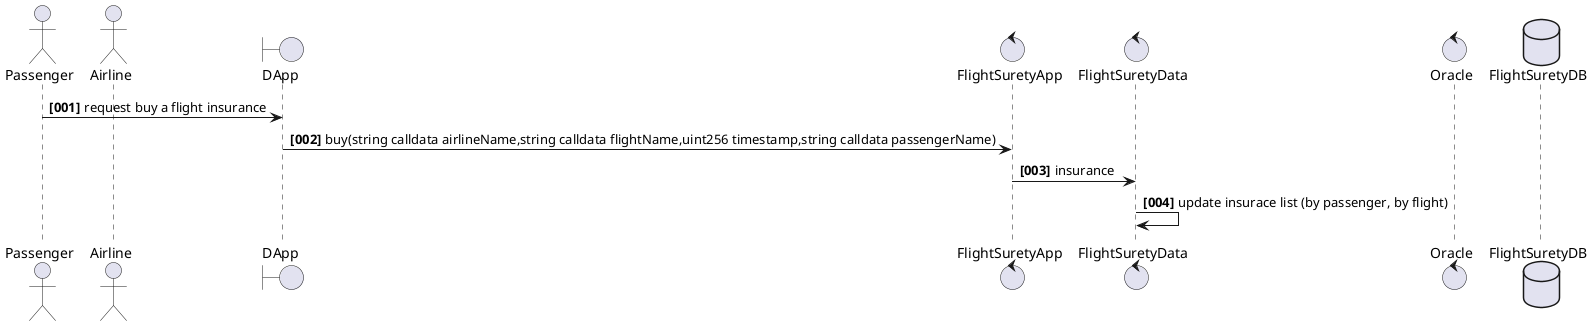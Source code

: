 @startuml
actor Passenger
actor Airline
boundary DApp
control FlightSuretyApp
control FlightSuretyData
control Oracle
database FlightSuretyDB

autonumber "<b>[000]"
Passenger -> DApp : request buy a flight insurance
DApp -> FlightSuretyApp : buy(string calldata airlineName,string calldata flightName,uint256 timestamp,string calldata passengerName)
FlightSuretyApp -> FlightSuretyData: insurance
FlightSuretyData -> FlightSuretyData : update insurace list (by passenger, by flight)
@enduml